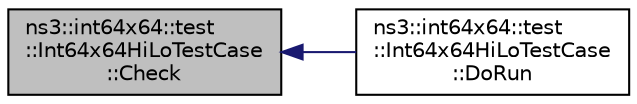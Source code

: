 digraph "ns3::int64x64::test::Int64x64HiLoTestCase::Check"
{
  edge [fontname="Helvetica",fontsize="10",labelfontname="Helvetica",labelfontsize="10"];
  node [fontname="Helvetica",fontsize="10",shape=record];
  rankdir="LR";
  Node1 [label="ns3::int64x64::test\l::Int64x64HiLoTestCase\l::Check",height=0.2,width=0.4,color="black", fillcolor="grey75", style="filled", fontcolor="black"];
  Node1 -> Node2 [dir="back",color="midnightblue",fontsize="10",style="solid"];
  Node2 [label="ns3::int64x64::test\l::Int64x64HiLoTestCase\l::DoRun",height=0.2,width=0.4,color="black", fillcolor="white", style="filled",URL="$d2/d26/classns3_1_1int64x64_1_1test_1_1Int64x64HiLoTestCase.html#a39b6f96a84d930273d8b491a167ce103",tooltip="Implementation to actually run this TestCase. "];
}
